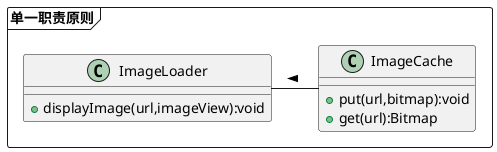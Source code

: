 @startuml
package 单一职责原则 <<Frame>> {
 class ImageCache{
    + put(url,bitmap):void
    + get(url):Bitmap
}

class ImageLoader{
  + displayImage(url,imageView):void
}
ImageLoader - ImageCache :  <
}
@enduml